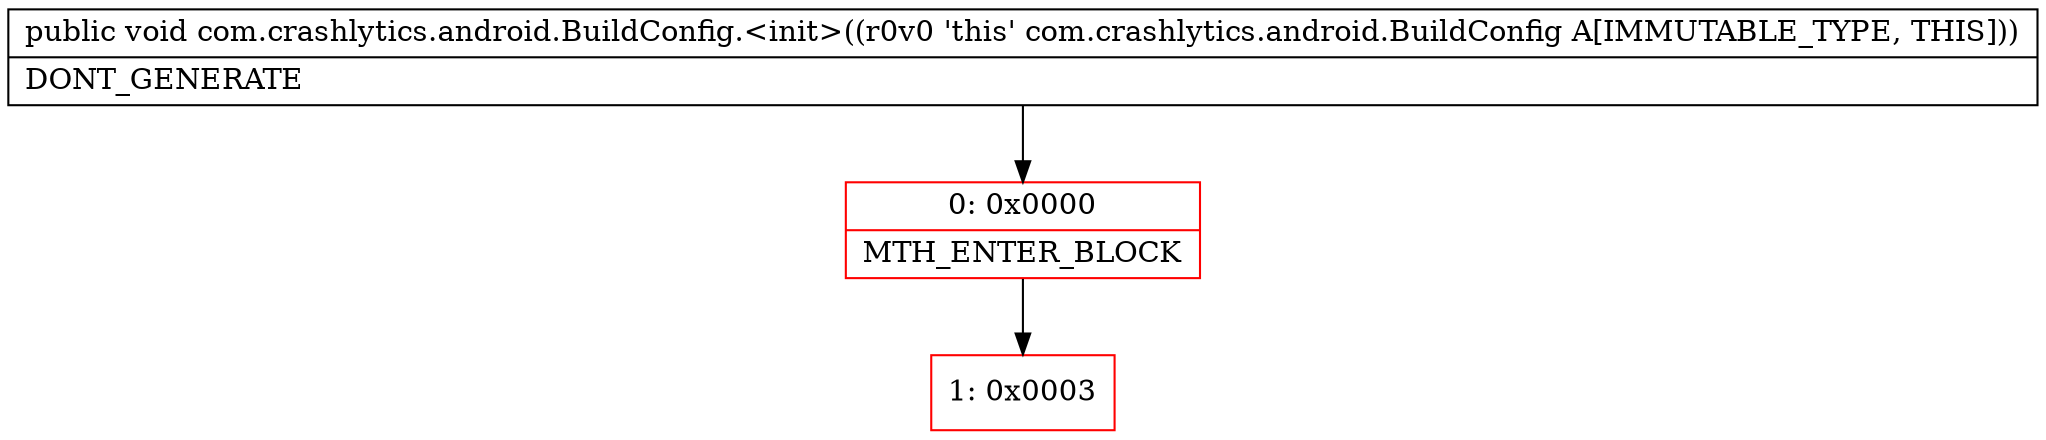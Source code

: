 digraph "CFG forcom.crashlytics.android.BuildConfig.\<init\>()V" {
subgraph cluster_Region_1521763459 {
label = "R(0)";
node [shape=record,color=blue];
}
Node_0 [shape=record,color=red,label="{0\:\ 0x0000|MTH_ENTER_BLOCK\l}"];
Node_1 [shape=record,color=red,label="{1\:\ 0x0003}"];
MethodNode[shape=record,label="{public void com.crashlytics.android.BuildConfig.\<init\>((r0v0 'this' com.crashlytics.android.BuildConfig A[IMMUTABLE_TYPE, THIS]))  | DONT_GENERATE\l}"];
MethodNode -> Node_0;
Node_0 -> Node_1;
}

